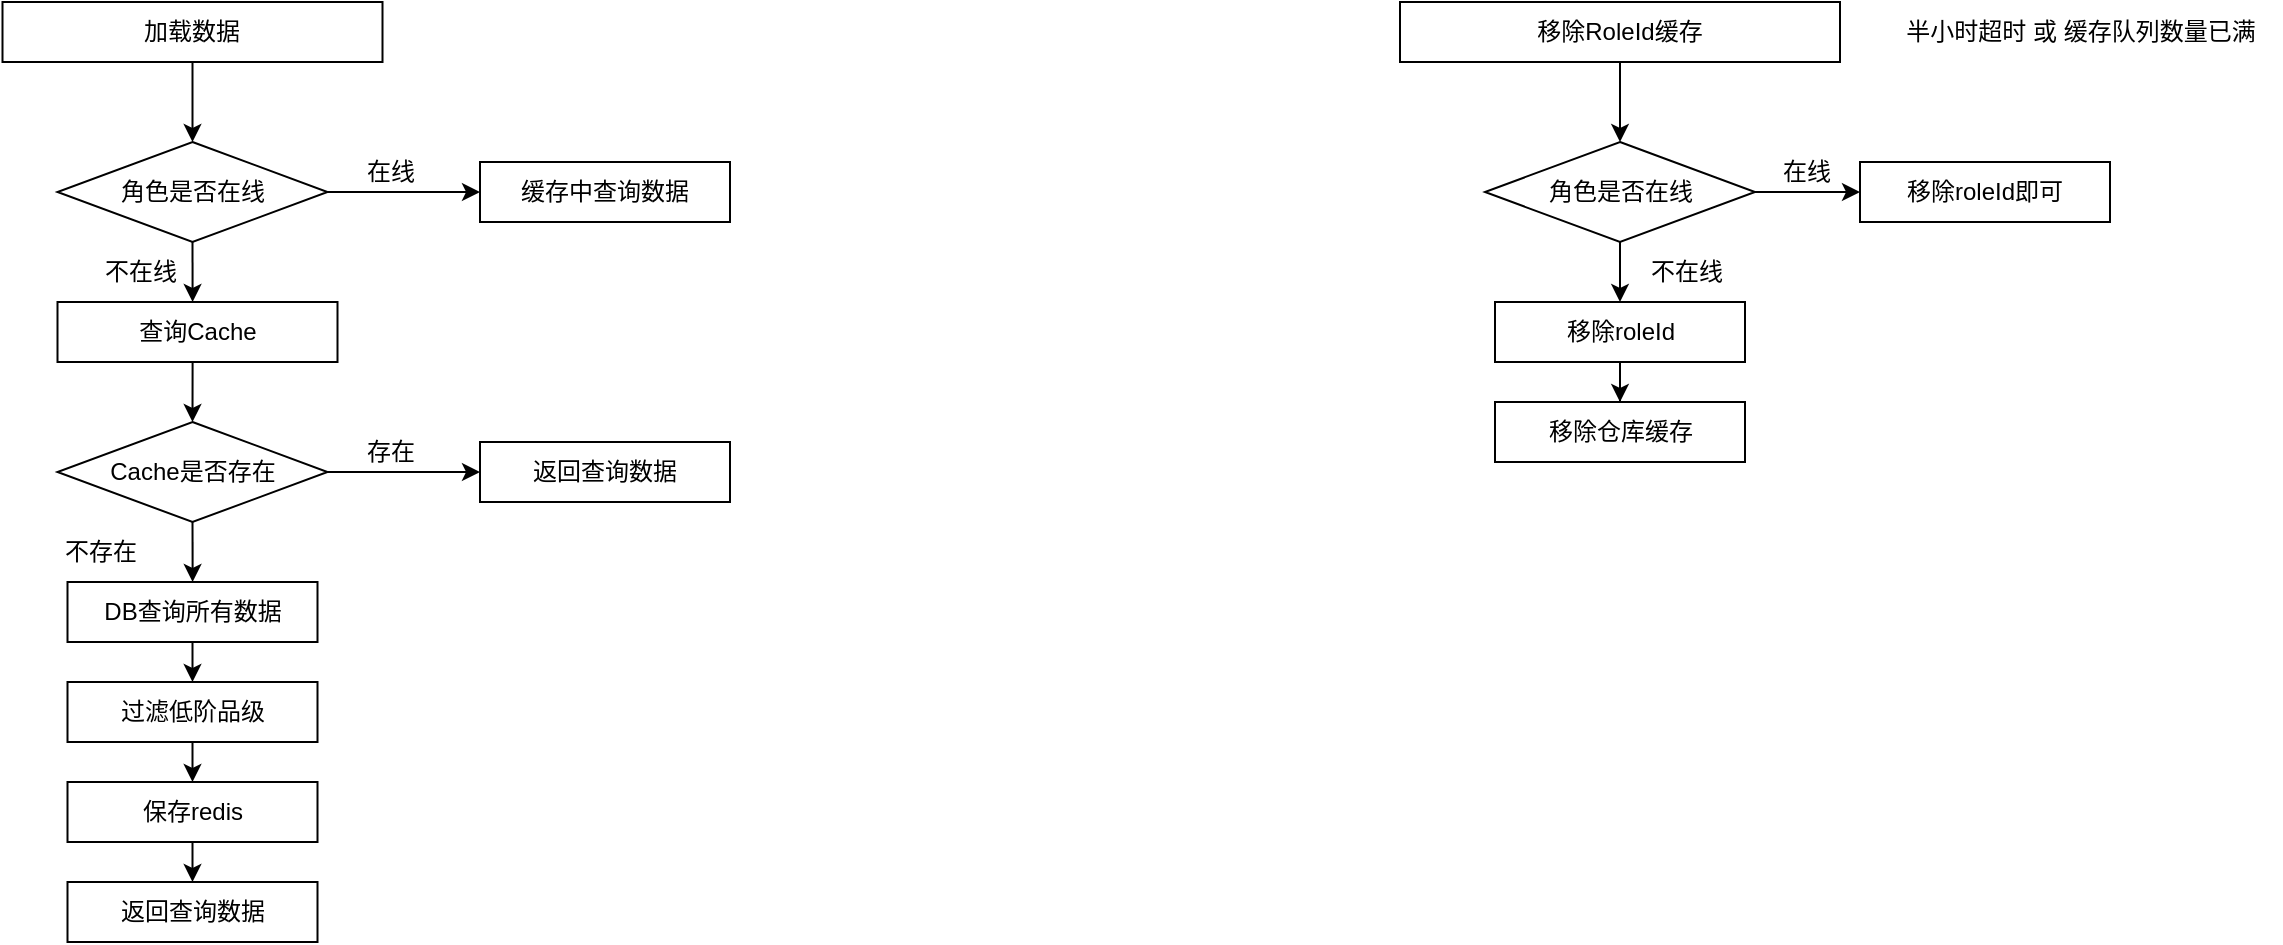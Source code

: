 <mxfile version="21.7.5" type="github">
  <diagram name="第 1 页" id="KWQHc-y4WQyEWoKKa06l">
    <mxGraphModel dx="1434" dy="758" grid="1" gridSize="10" guides="1" tooltips="1" connect="1" arrows="1" fold="1" page="1" pageScale="1" pageWidth="4681" pageHeight="3300" math="0" shadow="0">
      <root>
        <mxCell id="0" />
        <mxCell id="1" parent="0" />
        <mxCell id="av_mlNTD5LwuY0EcRqsx-14" style="edgeStyle=orthogonalEdgeStyle;rounded=0;orthogonalLoop=1;jettySize=auto;html=1;exitX=0.5;exitY=1;exitDx=0;exitDy=0;entryX=0.5;entryY=0;entryDx=0;entryDy=0;" edge="1" parent="1" source="av_mlNTD5LwuY0EcRqsx-1" target="av_mlNTD5LwuY0EcRqsx-3">
          <mxGeometry relative="1" as="geometry" />
        </mxCell>
        <mxCell id="av_mlNTD5LwuY0EcRqsx-1" value="加载数据" style="rounded=0;whiteSpace=wrap;html=1;" vertex="1" parent="1">
          <mxGeometry x="311.25" y="160" width="190" height="30" as="geometry" />
        </mxCell>
        <mxCell id="av_mlNTD5LwuY0EcRqsx-15" style="edgeStyle=orthogonalEdgeStyle;rounded=0;orthogonalLoop=1;jettySize=auto;html=1;exitX=1;exitY=0.5;exitDx=0;exitDy=0;" edge="1" parent="1" source="av_mlNTD5LwuY0EcRqsx-3" target="av_mlNTD5LwuY0EcRqsx-5">
          <mxGeometry relative="1" as="geometry" />
        </mxCell>
        <mxCell id="av_mlNTD5LwuY0EcRqsx-16" style="edgeStyle=orthogonalEdgeStyle;rounded=0;orthogonalLoop=1;jettySize=auto;html=1;exitX=0.5;exitY=1;exitDx=0;exitDy=0;" edge="1" parent="1" source="av_mlNTD5LwuY0EcRqsx-3">
          <mxGeometry relative="1" as="geometry">
            <mxPoint x="406.3" y="310" as="targetPoint" />
          </mxGeometry>
        </mxCell>
        <mxCell id="av_mlNTD5LwuY0EcRqsx-3" value="角色是否在线" style="rhombus;whiteSpace=wrap;html=1;" vertex="1" parent="1">
          <mxGeometry x="338.75" y="230" width="135" height="50" as="geometry" />
        </mxCell>
        <mxCell id="av_mlNTD5LwuY0EcRqsx-5" value="缓存中查询数据" style="rounded=0;whiteSpace=wrap;html=1;" vertex="1" parent="1">
          <mxGeometry x="550" y="240" width="125" height="30" as="geometry" />
        </mxCell>
        <mxCell id="av_mlNTD5LwuY0EcRqsx-18" style="edgeStyle=orthogonalEdgeStyle;rounded=0;orthogonalLoop=1;jettySize=auto;html=1;exitX=0.5;exitY=1;exitDx=0;exitDy=0;" edge="1" parent="1" source="av_mlNTD5LwuY0EcRqsx-8" target="av_mlNTD5LwuY0EcRqsx-9">
          <mxGeometry relative="1" as="geometry" />
        </mxCell>
        <mxCell id="av_mlNTD5LwuY0EcRqsx-8" value="移除RoleId缓存" style="rounded=0;whiteSpace=wrap;html=1;" vertex="1" parent="1">
          <mxGeometry x="1010" y="160" width="220" height="30" as="geometry" />
        </mxCell>
        <mxCell id="av_mlNTD5LwuY0EcRqsx-19" style="edgeStyle=orthogonalEdgeStyle;rounded=0;orthogonalLoop=1;jettySize=auto;html=1;exitX=1;exitY=0.5;exitDx=0;exitDy=0;" edge="1" parent="1" source="av_mlNTD5LwuY0EcRqsx-9" target="av_mlNTD5LwuY0EcRqsx-10">
          <mxGeometry relative="1" as="geometry" />
        </mxCell>
        <mxCell id="av_mlNTD5LwuY0EcRqsx-20" style="edgeStyle=orthogonalEdgeStyle;rounded=0;orthogonalLoop=1;jettySize=auto;html=1;exitX=0.5;exitY=1;exitDx=0;exitDy=0;" edge="1" parent="1" source="av_mlNTD5LwuY0EcRqsx-9" target="av_mlNTD5LwuY0EcRqsx-13">
          <mxGeometry relative="1" as="geometry" />
        </mxCell>
        <mxCell id="av_mlNTD5LwuY0EcRqsx-9" value="角色是否在线" style="rhombus;whiteSpace=wrap;html=1;" vertex="1" parent="1">
          <mxGeometry x="1052.5" y="230" width="135" height="50" as="geometry" />
        </mxCell>
        <mxCell id="av_mlNTD5LwuY0EcRqsx-10" value="移除roleId即可" style="rounded=0;whiteSpace=wrap;html=1;" vertex="1" parent="1">
          <mxGeometry x="1240" y="240" width="125" height="30" as="geometry" />
        </mxCell>
        <mxCell id="av_mlNTD5LwuY0EcRqsx-11" value="半小时超时 或 缓存队列数量已满" style="text;html=1;align=center;verticalAlign=middle;resizable=0;points=[];autosize=1;strokeColor=none;fillColor=none;" vertex="1" parent="1">
          <mxGeometry x="1250" y="160" width="200" height="30" as="geometry" />
        </mxCell>
        <mxCell id="av_mlNTD5LwuY0EcRqsx-12" value="移除仓库缓存" style="rounded=0;whiteSpace=wrap;html=1;" vertex="1" parent="1">
          <mxGeometry x="1057.5" y="360" width="125" height="30" as="geometry" />
        </mxCell>
        <mxCell id="av_mlNTD5LwuY0EcRqsx-21" style="edgeStyle=orthogonalEdgeStyle;rounded=0;orthogonalLoop=1;jettySize=auto;html=1;exitX=0.5;exitY=1;exitDx=0;exitDy=0;" edge="1" parent="1" source="av_mlNTD5LwuY0EcRqsx-13" target="av_mlNTD5LwuY0EcRqsx-12">
          <mxGeometry relative="1" as="geometry" />
        </mxCell>
        <mxCell id="av_mlNTD5LwuY0EcRqsx-13" value="移除roleId" style="rounded=0;whiteSpace=wrap;html=1;" vertex="1" parent="1">
          <mxGeometry x="1057.5" y="310" width="125" height="30" as="geometry" />
        </mxCell>
        <mxCell id="av_mlNTD5LwuY0EcRqsx-22" value="在线" style="text;html=1;align=center;verticalAlign=middle;resizable=0;points=[];autosize=1;strokeColor=none;fillColor=none;" vertex="1" parent="1">
          <mxGeometry x="480" y="230" width="50" height="30" as="geometry" />
        </mxCell>
        <mxCell id="av_mlNTD5LwuY0EcRqsx-23" value="不在线" style="text;html=1;align=center;verticalAlign=middle;resizable=0;points=[];autosize=1;strokeColor=none;fillColor=none;" vertex="1" parent="1">
          <mxGeometry x="350" y="280" width="60" height="30" as="geometry" />
        </mxCell>
        <mxCell id="av_mlNTD5LwuY0EcRqsx-24" value="在线" style="text;html=1;align=center;verticalAlign=middle;resizable=0;points=[];autosize=1;strokeColor=none;fillColor=none;" vertex="1" parent="1">
          <mxGeometry x="1187.5" y="230" width="50" height="30" as="geometry" />
        </mxCell>
        <mxCell id="av_mlNTD5LwuY0EcRqsx-25" value="不在线" style="text;html=1;align=center;verticalAlign=middle;resizable=0;points=[];autosize=1;strokeColor=none;fillColor=none;" vertex="1" parent="1">
          <mxGeometry x="1122.5" y="280" width="60" height="30" as="geometry" />
        </mxCell>
        <mxCell id="av_mlNTD5LwuY0EcRqsx-38" style="edgeStyle=orthogonalEdgeStyle;rounded=0;orthogonalLoop=1;jettySize=auto;html=1;exitX=0.5;exitY=1;exitDx=0;exitDy=0;entryX=0.5;entryY=0;entryDx=0;entryDy=0;" edge="1" parent="1" source="av_mlNTD5LwuY0EcRqsx-26" target="av_mlNTD5LwuY0EcRqsx-27">
          <mxGeometry relative="1" as="geometry" />
        </mxCell>
        <mxCell id="av_mlNTD5LwuY0EcRqsx-26" value="查询Cache" style="rounded=0;whiteSpace=wrap;html=1;" vertex="1" parent="1">
          <mxGeometry x="338.75" y="310" width="140" height="30" as="geometry" />
        </mxCell>
        <mxCell id="av_mlNTD5LwuY0EcRqsx-33" style="edgeStyle=orthogonalEdgeStyle;rounded=0;orthogonalLoop=1;jettySize=auto;html=1;exitX=0.5;exitY=1;exitDx=0;exitDy=0;" edge="1" parent="1" source="av_mlNTD5LwuY0EcRqsx-27" target="av_mlNTD5LwuY0EcRqsx-29">
          <mxGeometry relative="1" as="geometry" />
        </mxCell>
        <mxCell id="av_mlNTD5LwuY0EcRqsx-37" style="edgeStyle=orthogonalEdgeStyle;rounded=0;orthogonalLoop=1;jettySize=auto;html=1;exitX=1;exitY=0.5;exitDx=0;exitDy=0;entryX=0;entryY=0.5;entryDx=0;entryDy=0;" edge="1" parent="1" source="av_mlNTD5LwuY0EcRqsx-27" target="av_mlNTD5LwuY0EcRqsx-28">
          <mxGeometry relative="1" as="geometry" />
        </mxCell>
        <mxCell id="av_mlNTD5LwuY0EcRqsx-27" value="Cache是否存在" style="rhombus;whiteSpace=wrap;html=1;" vertex="1" parent="1">
          <mxGeometry x="338.75" y="370" width="135" height="50" as="geometry" />
        </mxCell>
        <mxCell id="av_mlNTD5LwuY0EcRqsx-28" value="返回查询数据" style="rounded=0;whiteSpace=wrap;html=1;" vertex="1" parent="1">
          <mxGeometry x="550" y="380" width="125" height="30" as="geometry" />
        </mxCell>
        <mxCell id="av_mlNTD5LwuY0EcRqsx-34" style="edgeStyle=orthogonalEdgeStyle;rounded=0;orthogonalLoop=1;jettySize=auto;html=1;exitX=0.5;exitY=1;exitDx=0;exitDy=0;entryX=0.5;entryY=0;entryDx=0;entryDy=0;" edge="1" parent="1" source="av_mlNTD5LwuY0EcRqsx-29" target="av_mlNTD5LwuY0EcRqsx-30">
          <mxGeometry relative="1" as="geometry" />
        </mxCell>
        <mxCell id="av_mlNTD5LwuY0EcRqsx-29" value="DB查询所有数据" style="rounded=0;whiteSpace=wrap;html=1;" vertex="1" parent="1">
          <mxGeometry x="343.75" y="450" width="125" height="30" as="geometry" />
        </mxCell>
        <mxCell id="av_mlNTD5LwuY0EcRqsx-35" style="edgeStyle=orthogonalEdgeStyle;rounded=0;orthogonalLoop=1;jettySize=auto;html=1;exitX=0.5;exitY=1;exitDx=0;exitDy=0;entryX=0.5;entryY=0;entryDx=0;entryDy=0;" edge="1" parent="1" source="av_mlNTD5LwuY0EcRqsx-30" target="av_mlNTD5LwuY0EcRqsx-31">
          <mxGeometry relative="1" as="geometry" />
        </mxCell>
        <mxCell id="av_mlNTD5LwuY0EcRqsx-30" value="过滤低阶品级" style="rounded=0;whiteSpace=wrap;html=1;" vertex="1" parent="1">
          <mxGeometry x="343.75" y="500" width="125" height="30" as="geometry" />
        </mxCell>
        <mxCell id="av_mlNTD5LwuY0EcRqsx-36" style="edgeStyle=orthogonalEdgeStyle;rounded=0;orthogonalLoop=1;jettySize=auto;html=1;exitX=0.5;exitY=1;exitDx=0;exitDy=0;entryX=0.5;entryY=0;entryDx=0;entryDy=0;" edge="1" parent="1" source="av_mlNTD5LwuY0EcRqsx-31" target="av_mlNTD5LwuY0EcRqsx-32">
          <mxGeometry relative="1" as="geometry" />
        </mxCell>
        <mxCell id="av_mlNTD5LwuY0EcRqsx-31" value="保存redis" style="rounded=0;whiteSpace=wrap;html=1;" vertex="1" parent="1">
          <mxGeometry x="343.75" y="550" width="125" height="30" as="geometry" />
        </mxCell>
        <mxCell id="av_mlNTD5LwuY0EcRqsx-32" value="返回查询数据" style="rounded=0;whiteSpace=wrap;html=1;" vertex="1" parent="1">
          <mxGeometry x="343.75" y="600" width="125" height="30" as="geometry" />
        </mxCell>
        <mxCell id="av_mlNTD5LwuY0EcRqsx-39" value="存在" style="text;html=1;align=center;verticalAlign=middle;resizable=0;points=[];autosize=1;strokeColor=none;fillColor=none;" vertex="1" parent="1">
          <mxGeometry x="480" y="370" width="50" height="30" as="geometry" />
        </mxCell>
        <mxCell id="av_mlNTD5LwuY0EcRqsx-40" value="不存在" style="text;html=1;align=center;verticalAlign=middle;resizable=0;points=[];autosize=1;strokeColor=none;fillColor=none;" vertex="1" parent="1">
          <mxGeometry x="330" y="420" width="60" height="30" as="geometry" />
        </mxCell>
      </root>
    </mxGraphModel>
  </diagram>
</mxfile>
